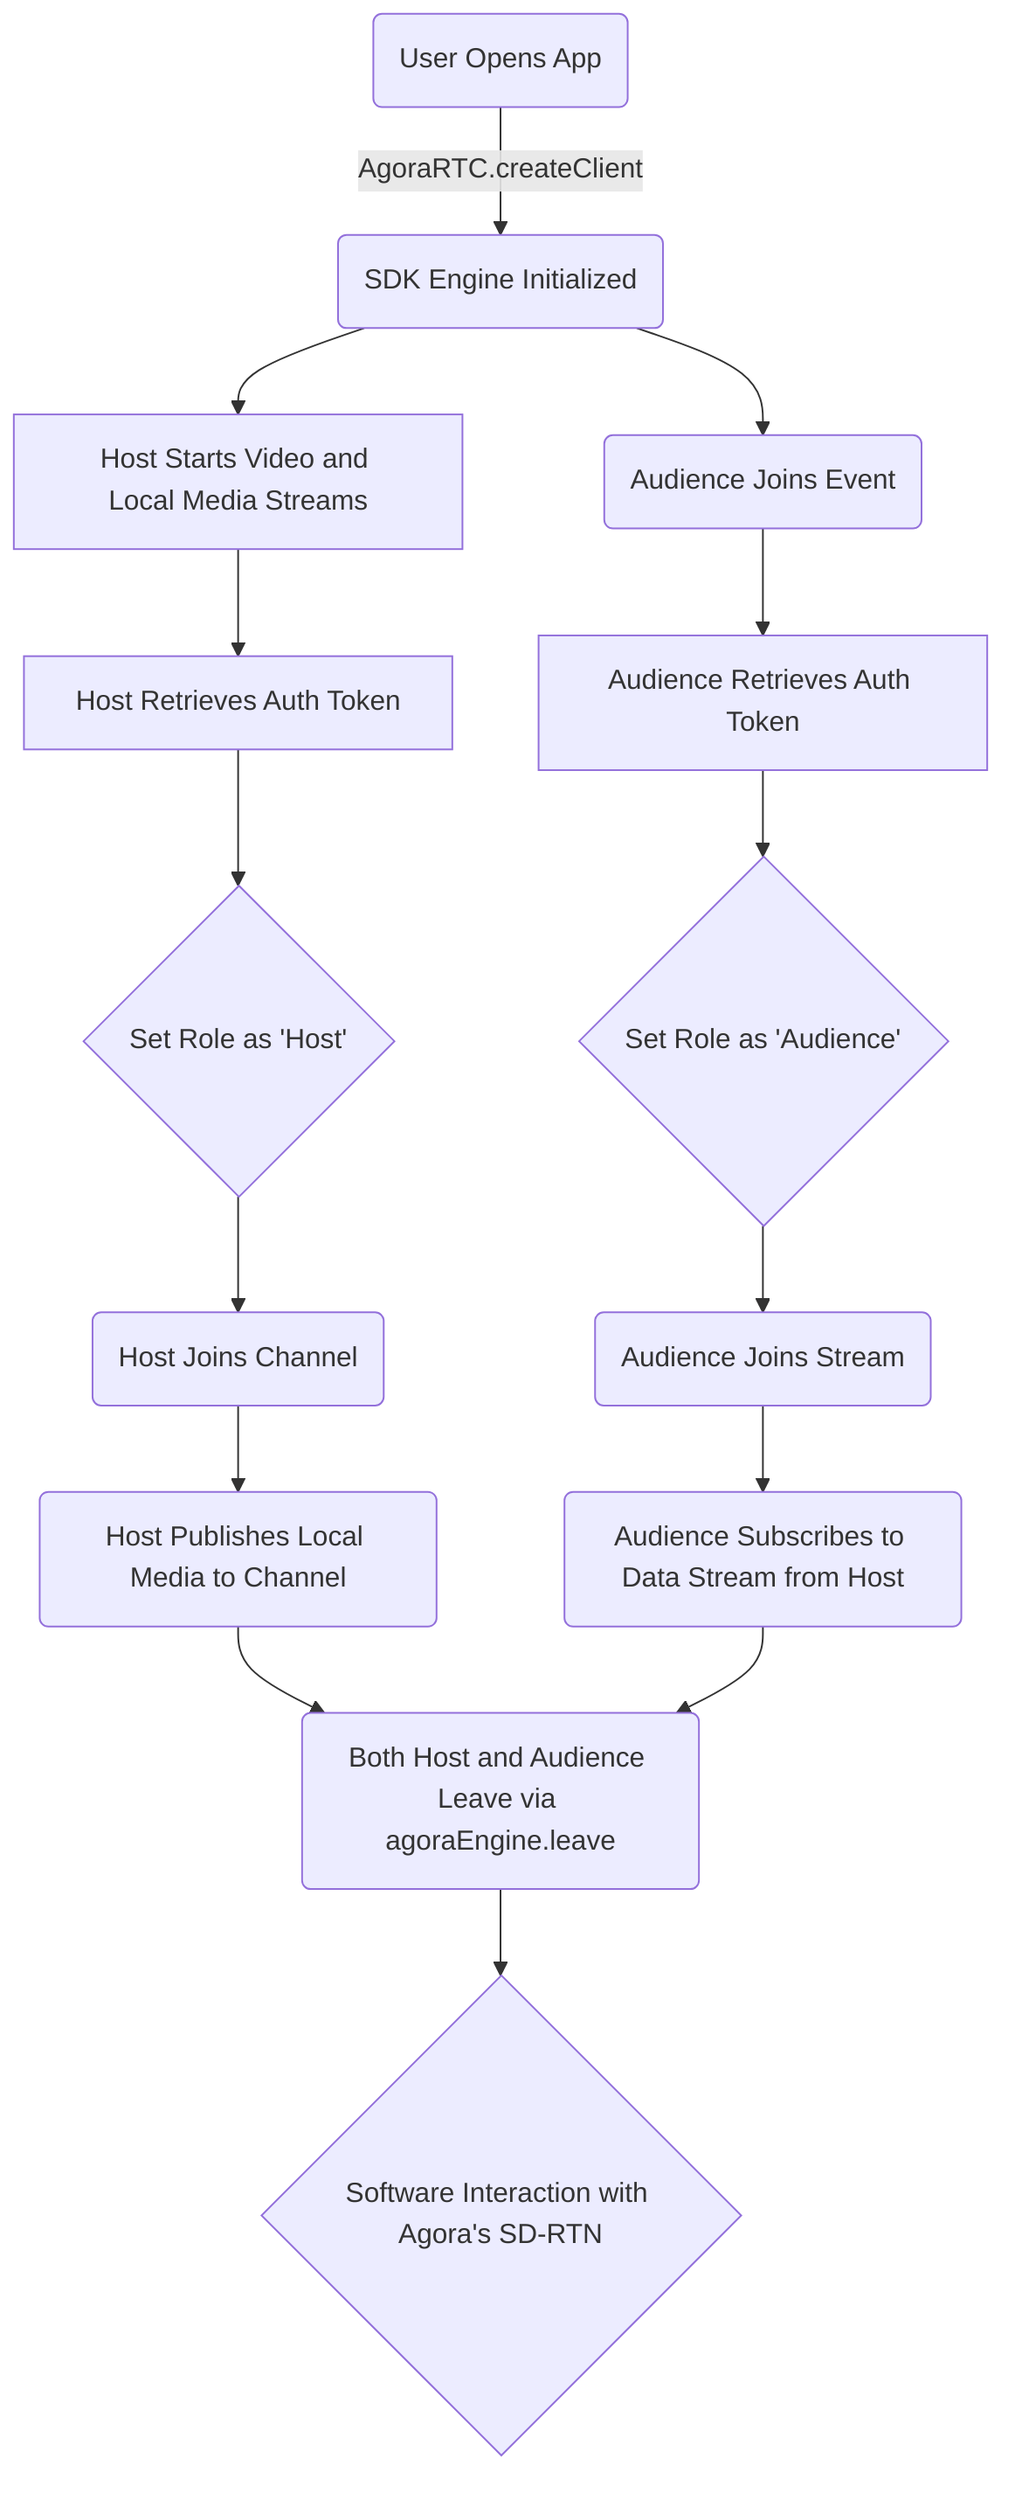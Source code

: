 flowchart TD
    A(User Opens App) -->|AgoraRTC.createClient| B(SDK Engine Initialized)
    B --> C[Host Starts Video and Local Media Streams]
    C --> D[Host Retrieves Auth Token]
    D --> E{Set Role as 'Host'}
    E --> F(Host Joins Channel)
    F --> G(Host Publishes Local Media to Channel)
    B --> H(Audience Joins Event)
    H --> I[Audience Retrieves Auth Token]
    I --> J{Set Role as 'Audience'}
    J --> K(Audience Joins Stream)
    K --> L(Audience Subscribes to Data Stream from Host)
    G --> M(Both Host and Audience Leave via agoraEngine.leave)
    L --> M
    M --> N{Software Interaction with Agora's SD-RTN}